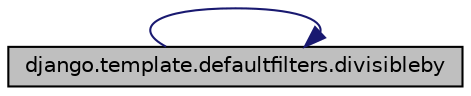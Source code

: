 digraph "django.template.defaultfilters.divisibleby"
{
 // LATEX_PDF_SIZE
  edge [fontname="Helvetica",fontsize="10",labelfontname="Helvetica",labelfontsize="10"];
  node [fontname="Helvetica",fontsize="10",shape=record];
  rankdir="RL";
  Node1 [label="django.template.defaultfilters.divisibleby",height=0.2,width=0.4,color="black", fillcolor="grey75", style="filled", fontcolor="black",tooltip=" "];
  Node1 -> Node1 [dir="back",color="midnightblue",fontsize="10",style="solid",fontname="Helvetica"];
}
